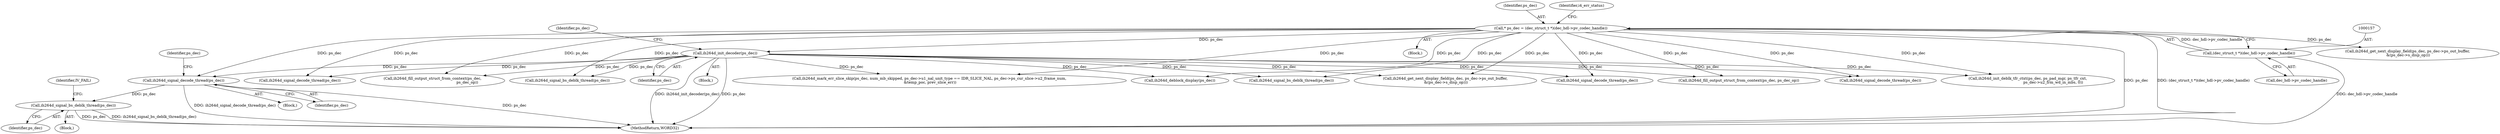 digraph "0_Android_33ef7de9ddc8ea7eb9cbc440d1cf89957a0c267b@API" {
"1001201" [label="(Call,ih264d_signal_bs_deblk_thread(ps_dec))"];
"1001192" [label="(Call,ih264d_signal_decode_thread(ps_dec))"];
"1000154" [label="(Call,* ps_dec = (dec_struct_t *)(dec_hdl->pv_codec_handle))"];
"1000156" [label="(Call,(dec_struct_t *)(dec_hdl->pv_codec_handle))"];
"1000897" [label="(Call,ih264d_init_decoder(ps_dec))"];
"1002069" [label="(Call,ih264d_fill_output_struct_from_context(ps_dec, ps_dec_op))"];
"1000714" [label="(Call,ih264d_get_next_display_field(ps_dec, ps_dec->ps_out_buffer,\n &(ps_dec->s_disp_op)))"];
"1002041" [label="(Call,ih264d_get_next_display_field(ps_dec, ps_dec->ps_out_buffer,\n &(ps_dec->s_disp_op)))"];
"1001201" [label="(Call,ih264d_signal_bs_deblk_thread(ps_dec))"];
"1001735" [label="(Call,ih264d_signal_decode_thread(ps_dec))"];
"1001409" [label="(Call,ih264d_signal_decode_thread(ps_dec))"];
"1001843" [label="(Call,ih264d_signal_bs_deblk_thread(ps_dec))"];
"1000155" [label="(Identifier,ps_dec)"];
"1000163" [label="(Identifier,i4_err_status)"];
"1002189" [label="(MethodReturn,WORD32)"];
"1000156" [label="(Call,(dec_struct_t *)(dec_hdl->pv_codec_handle))"];
"1001559" [label="(Call,ih264d_mark_err_slice_skip(ps_dec, num_mb_skipped, ps_dec->u1_nal_unit_type == IDR_SLICE_NAL, ps_dec->ps_cur_slice->u2_frame_num,\n &temp_poc, prev_slice_err))"];
"1001193" [label="(Identifier,ps_dec)"];
"1000158" [label="(Call,dec_hdl->pv_codec_handle)"];
"1000152" [label="(Block,)"];
"1001256" [label="(Call,ih264d_fill_output_struct_from_context(ps_dec,\n                                                           ps_dec_op))"];
"1000154" [label="(Call,* ps_dec = (dec_struct_t *)(dec_hdl->pv_codec_handle))"];
"1001158" [label="(Block,)"];
"1000897" [label="(Call,ih264d_init_decoder(ps_dec))"];
"1001200" [label="(Block,)"];
"1000898" [label="(Identifier,ps_dec)"];
"1001204" [label="(Identifier,IV_FAIL)"];
"1001905" [label="(Call,ih264d_deblock_display(ps_dec))"];
"1001202" [label="(Identifier,ps_dec)"];
"1000901" [label="(Identifier,ps_dec)"];
"1001612" [label="(Call,ih264d_signal_decode_thread(ps_dec))"];
"1002027" [label="(Call,ih264d_signal_bs_deblk_thread(ps_dec))"];
"1001192" [label="(Call,ih264d_signal_decode_thread(ps_dec))"];
"1001701" [label="(Call,ih264d_init_deblk_tfr_ctxt(ps_dec, ps_pad_mgr, ps_tfr_cxt,\n                                           ps_dec->u2_frm_wd_in_mbs, 0))"];
"1001197" [label="(Identifier,ps_dec)"];
"1000896" [label="(Block,)"];
"1001201" -> "1001200"  [label="AST: "];
"1001201" -> "1001202"  [label="CFG: "];
"1001202" -> "1001201"  [label="AST: "];
"1001204" -> "1001201"  [label="CFG: "];
"1001201" -> "1002189"  [label="DDG: ps_dec"];
"1001201" -> "1002189"  [label="DDG: ih264d_signal_bs_deblk_thread(ps_dec)"];
"1001192" -> "1001201"  [label="DDG: ps_dec"];
"1001192" -> "1001158"  [label="AST: "];
"1001192" -> "1001193"  [label="CFG: "];
"1001193" -> "1001192"  [label="AST: "];
"1001197" -> "1001192"  [label="CFG: "];
"1001192" -> "1002189"  [label="DDG: ih264d_signal_decode_thread(ps_dec)"];
"1001192" -> "1002189"  [label="DDG: ps_dec"];
"1000154" -> "1001192"  [label="DDG: ps_dec"];
"1000897" -> "1001192"  [label="DDG: ps_dec"];
"1000154" -> "1000152"  [label="AST: "];
"1000154" -> "1000156"  [label="CFG: "];
"1000155" -> "1000154"  [label="AST: "];
"1000156" -> "1000154"  [label="AST: "];
"1000163" -> "1000154"  [label="CFG: "];
"1000154" -> "1002189"  [label="DDG: ps_dec"];
"1000154" -> "1002189"  [label="DDG: (dec_struct_t *)(dec_hdl->pv_codec_handle)"];
"1000156" -> "1000154"  [label="DDG: dec_hdl->pv_codec_handle"];
"1000154" -> "1000714"  [label="DDG: ps_dec"];
"1000154" -> "1000897"  [label="DDG: ps_dec"];
"1000154" -> "1001256"  [label="DDG: ps_dec"];
"1000154" -> "1001409"  [label="DDG: ps_dec"];
"1000154" -> "1001559"  [label="DDG: ps_dec"];
"1000154" -> "1001612"  [label="DDG: ps_dec"];
"1000154" -> "1001701"  [label="DDG: ps_dec"];
"1000154" -> "1001735"  [label="DDG: ps_dec"];
"1000154" -> "1001843"  [label="DDG: ps_dec"];
"1000154" -> "1001905"  [label="DDG: ps_dec"];
"1000154" -> "1002027"  [label="DDG: ps_dec"];
"1000154" -> "1002041"  [label="DDG: ps_dec"];
"1000154" -> "1002069"  [label="DDG: ps_dec"];
"1000156" -> "1000158"  [label="CFG: "];
"1000157" -> "1000156"  [label="AST: "];
"1000158" -> "1000156"  [label="AST: "];
"1000156" -> "1002189"  [label="DDG: dec_hdl->pv_codec_handle"];
"1000897" -> "1000896"  [label="AST: "];
"1000897" -> "1000898"  [label="CFG: "];
"1000898" -> "1000897"  [label="AST: "];
"1000901" -> "1000897"  [label="CFG: "];
"1000897" -> "1002189"  [label="DDG: ih264d_init_decoder(ps_dec)"];
"1000897" -> "1002189"  [label="DDG: ps_dec"];
"1000897" -> "1001256"  [label="DDG: ps_dec"];
"1000897" -> "1001409"  [label="DDG: ps_dec"];
"1000897" -> "1001559"  [label="DDG: ps_dec"];
"1000897" -> "1001612"  [label="DDG: ps_dec"];
"1000897" -> "1001701"  [label="DDG: ps_dec"];
"1000897" -> "1001735"  [label="DDG: ps_dec"];
"1000897" -> "1001843"  [label="DDG: ps_dec"];
"1000897" -> "1001905"  [label="DDG: ps_dec"];
"1000897" -> "1002027"  [label="DDG: ps_dec"];
"1000897" -> "1002041"  [label="DDG: ps_dec"];
"1000897" -> "1002069"  [label="DDG: ps_dec"];
}
